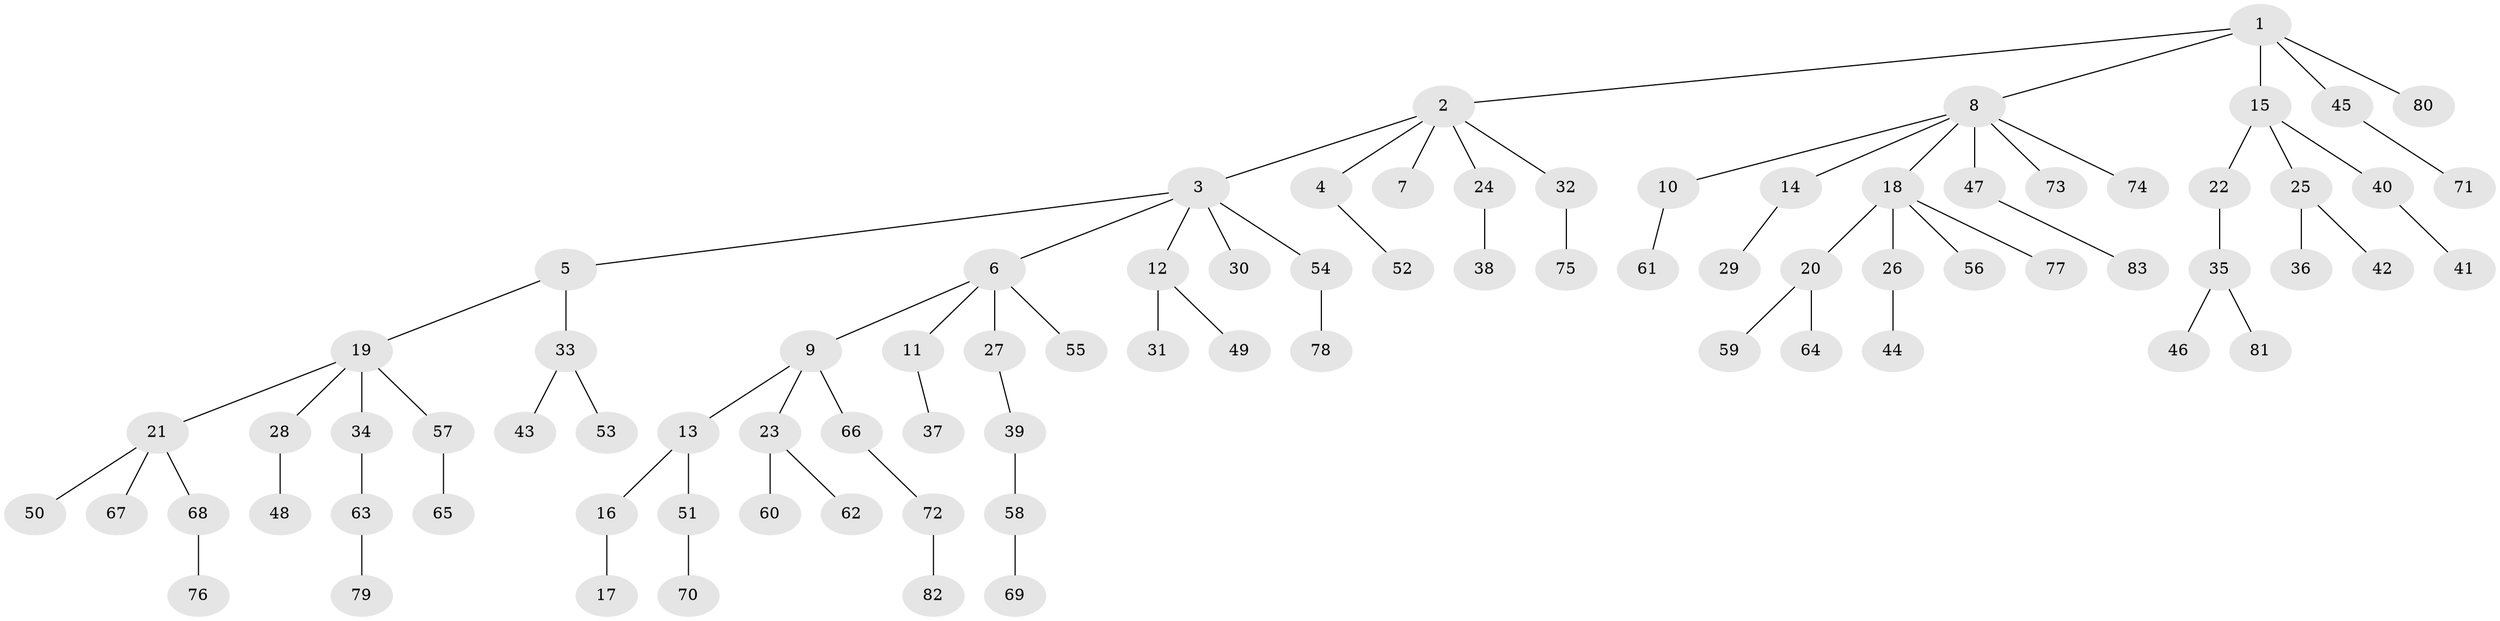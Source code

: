 // Generated by graph-tools (version 1.1) at 2025/26/03/09/25 03:26:31]
// undirected, 83 vertices, 82 edges
graph export_dot {
graph [start="1"]
  node [color=gray90,style=filled];
  1;
  2;
  3;
  4;
  5;
  6;
  7;
  8;
  9;
  10;
  11;
  12;
  13;
  14;
  15;
  16;
  17;
  18;
  19;
  20;
  21;
  22;
  23;
  24;
  25;
  26;
  27;
  28;
  29;
  30;
  31;
  32;
  33;
  34;
  35;
  36;
  37;
  38;
  39;
  40;
  41;
  42;
  43;
  44;
  45;
  46;
  47;
  48;
  49;
  50;
  51;
  52;
  53;
  54;
  55;
  56;
  57;
  58;
  59;
  60;
  61;
  62;
  63;
  64;
  65;
  66;
  67;
  68;
  69;
  70;
  71;
  72;
  73;
  74;
  75;
  76;
  77;
  78;
  79;
  80;
  81;
  82;
  83;
  1 -- 2;
  1 -- 8;
  1 -- 15;
  1 -- 45;
  1 -- 80;
  2 -- 3;
  2 -- 4;
  2 -- 7;
  2 -- 24;
  2 -- 32;
  3 -- 5;
  3 -- 6;
  3 -- 12;
  3 -- 30;
  3 -- 54;
  4 -- 52;
  5 -- 19;
  5 -- 33;
  6 -- 9;
  6 -- 11;
  6 -- 27;
  6 -- 55;
  8 -- 10;
  8 -- 14;
  8 -- 18;
  8 -- 47;
  8 -- 73;
  8 -- 74;
  9 -- 13;
  9 -- 23;
  9 -- 66;
  10 -- 61;
  11 -- 37;
  12 -- 31;
  12 -- 49;
  13 -- 16;
  13 -- 51;
  14 -- 29;
  15 -- 22;
  15 -- 25;
  15 -- 40;
  16 -- 17;
  18 -- 20;
  18 -- 26;
  18 -- 56;
  18 -- 77;
  19 -- 21;
  19 -- 28;
  19 -- 34;
  19 -- 57;
  20 -- 59;
  20 -- 64;
  21 -- 50;
  21 -- 67;
  21 -- 68;
  22 -- 35;
  23 -- 60;
  23 -- 62;
  24 -- 38;
  25 -- 36;
  25 -- 42;
  26 -- 44;
  27 -- 39;
  28 -- 48;
  32 -- 75;
  33 -- 43;
  33 -- 53;
  34 -- 63;
  35 -- 46;
  35 -- 81;
  39 -- 58;
  40 -- 41;
  45 -- 71;
  47 -- 83;
  51 -- 70;
  54 -- 78;
  57 -- 65;
  58 -- 69;
  63 -- 79;
  66 -- 72;
  68 -- 76;
  72 -- 82;
}

